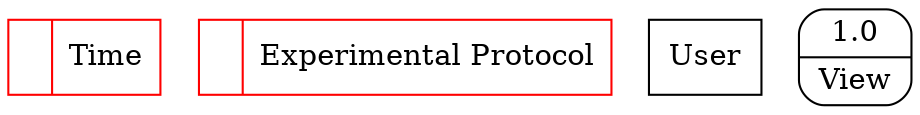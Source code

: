 digraph dfd2{ 
node[shape=record]
200 [label="<f0>  |<f1> Time " color=red];
201 [label="<f0>  |<f1> Experimental Protocol " color=red];
202 [label="User" shape=box];
203 [label="{<f0> 1.0|<f1> View }" shape=Mrecord];
}